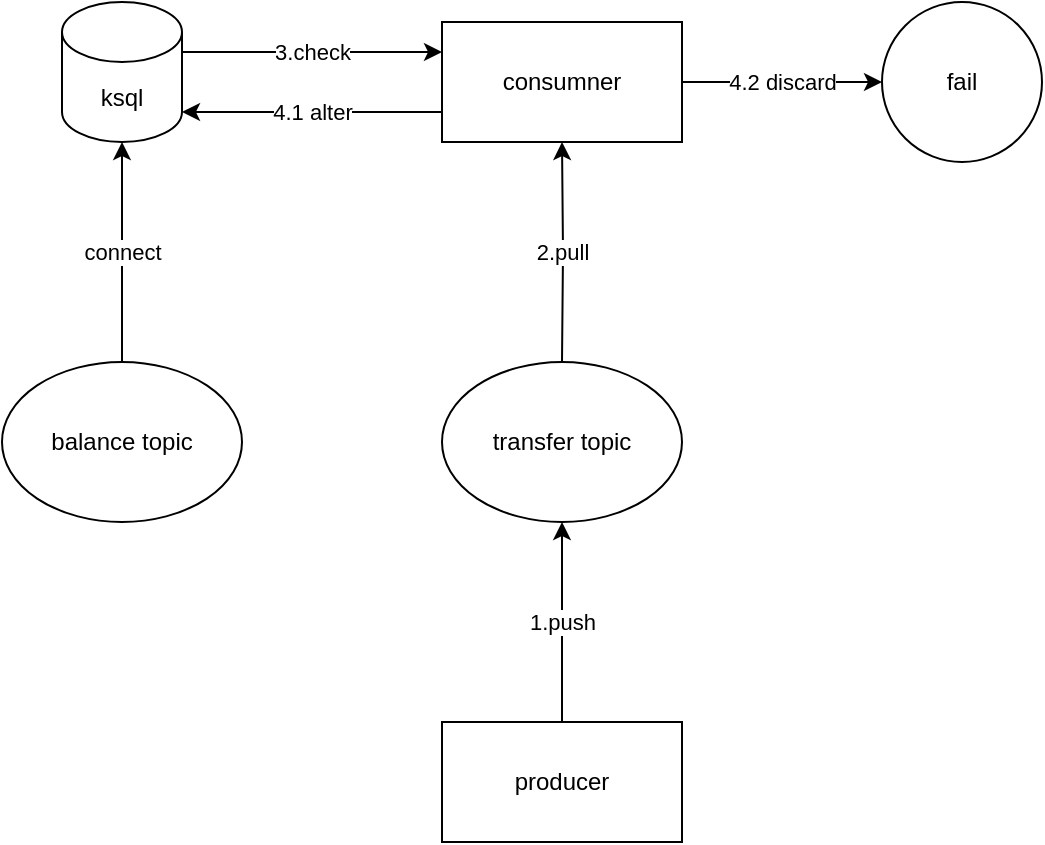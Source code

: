 <mxfile version="21.0.6" type="github">
  <diagram name="第 1 页" id="FFSRGKOhMfZLmXbBMDY2">
    <mxGraphModel dx="1434" dy="788" grid="1" gridSize="10" guides="1" tooltips="1" connect="1" arrows="1" fold="1" page="1" pageScale="1" pageWidth="827" pageHeight="1169" math="0" shadow="0">
      <root>
        <mxCell id="0" />
        <mxCell id="1" parent="0" />
        <mxCell id="MM_uztJiS8vdFqpo3RpH-22" value="1.push" style="edgeStyle=orthogonalEdgeStyle;rounded=0;orthogonalLoop=1;jettySize=auto;html=1;" edge="1" parent="1" source="MM_uztJiS8vdFqpo3RpH-1">
          <mxGeometry relative="1" as="geometry">
            <mxPoint x="410" y="320" as="targetPoint" />
          </mxGeometry>
        </mxCell>
        <mxCell id="MM_uztJiS8vdFqpo3RpH-1" value="producer" style="rounded=0;whiteSpace=wrap;html=1;" vertex="1" parent="1">
          <mxGeometry x="350" y="420" width="120" height="60" as="geometry" />
        </mxCell>
        <mxCell id="MM_uztJiS8vdFqpo3RpH-31" value="4.1 alter" style="edgeStyle=orthogonalEdgeStyle;rounded=0;orthogonalLoop=1;jettySize=auto;html=1;exitX=0;exitY=0.75;exitDx=0;exitDy=0;entryX=1;entryY=1;entryDx=0;entryDy=-15;entryPerimeter=0;" edge="1" parent="1" source="MM_uztJiS8vdFqpo3RpH-2" target="MM_uztJiS8vdFqpo3RpH-7">
          <mxGeometry relative="1" as="geometry" />
        </mxCell>
        <mxCell id="MM_uztJiS8vdFqpo3RpH-33" value="4.2 discard" style="edgeStyle=orthogonalEdgeStyle;rounded=0;orthogonalLoop=1;jettySize=auto;html=1;" edge="1" parent="1" source="MM_uztJiS8vdFqpo3RpH-2" target="MM_uztJiS8vdFqpo3RpH-32">
          <mxGeometry relative="1" as="geometry" />
        </mxCell>
        <mxCell id="MM_uztJiS8vdFqpo3RpH-2" value="consumner" style="rounded=0;whiteSpace=wrap;html=1;" vertex="1" parent="1">
          <mxGeometry x="350" y="70" width="120" height="60" as="geometry" />
        </mxCell>
        <mxCell id="MM_uztJiS8vdFqpo3RpH-23" value="2.pull" style="edgeStyle=orthogonalEdgeStyle;rounded=0;orthogonalLoop=1;jettySize=auto;html=1;" edge="1" parent="1" target="MM_uztJiS8vdFqpo3RpH-2">
          <mxGeometry relative="1" as="geometry">
            <mxPoint x="410" y="240" as="sourcePoint" />
          </mxGeometry>
        </mxCell>
        <mxCell id="MM_uztJiS8vdFqpo3RpH-6" value="transfer topic" style="ellipse;whiteSpace=wrap;html=1;" vertex="1" parent="1">
          <mxGeometry x="350" y="240" width="120" height="80" as="geometry" />
        </mxCell>
        <mxCell id="MM_uztJiS8vdFqpo3RpH-29" value="3.check" style="edgeStyle=orthogonalEdgeStyle;rounded=0;orthogonalLoop=1;jettySize=auto;html=1;exitX=1;exitY=0;exitDx=0;exitDy=25;exitPerimeter=0;entryX=0;entryY=0.25;entryDx=0;entryDy=0;" edge="1" parent="1" source="MM_uztJiS8vdFqpo3RpH-7" target="MM_uztJiS8vdFqpo3RpH-2">
          <mxGeometry relative="1" as="geometry" />
        </mxCell>
        <mxCell id="MM_uztJiS8vdFqpo3RpH-7" value="ksql" style="shape=cylinder3;whiteSpace=wrap;html=1;boundedLbl=1;backgroundOutline=1;size=15;" vertex="1" parent="1">
          <mxGeometry x="160" y="60" width="60" height="70" as="geometry" />
        </mxCell>
        <mxCell id="MM_uztJiS8vdFqpo3RpH-34" value="connect" style="edgeStyle=orthogonalEdgeStyle;rounded=0;orthogonalLoop=1;jettySize=auto;html=1;" edge="1" parent="1" source="MM_uztJiS8vdFqpo3RpH-24" target="MM_uztJiS8vdFqpo3RpH-7">
          <mxGeometry relative="1" as="geometry" />
        </mxCell>
        <mxCell id="MM_uztJiS8vdFqpo3RpH-24" value="balance topic" style="ellipse;whiteSpace=wrap;html=1;" vertex="1" parent="1">
          <mxGeometry x="130" y="240" width="120" height="80" as="geometry" />
        </mxCell>
        <mxCell id="MM_uztJiS8vdFqpo3RpH-32" value="fail" style="ellipse;whiteSpace=wrap;html=1;rounded=0;" vertex="1" parent="1">
          <mxGeometry x="570" y="60" width="80" height="80" as="geometry" />
        </mxCell>
      </root>
    </mxGraphModel>
  </diagram>
</mxfile>
